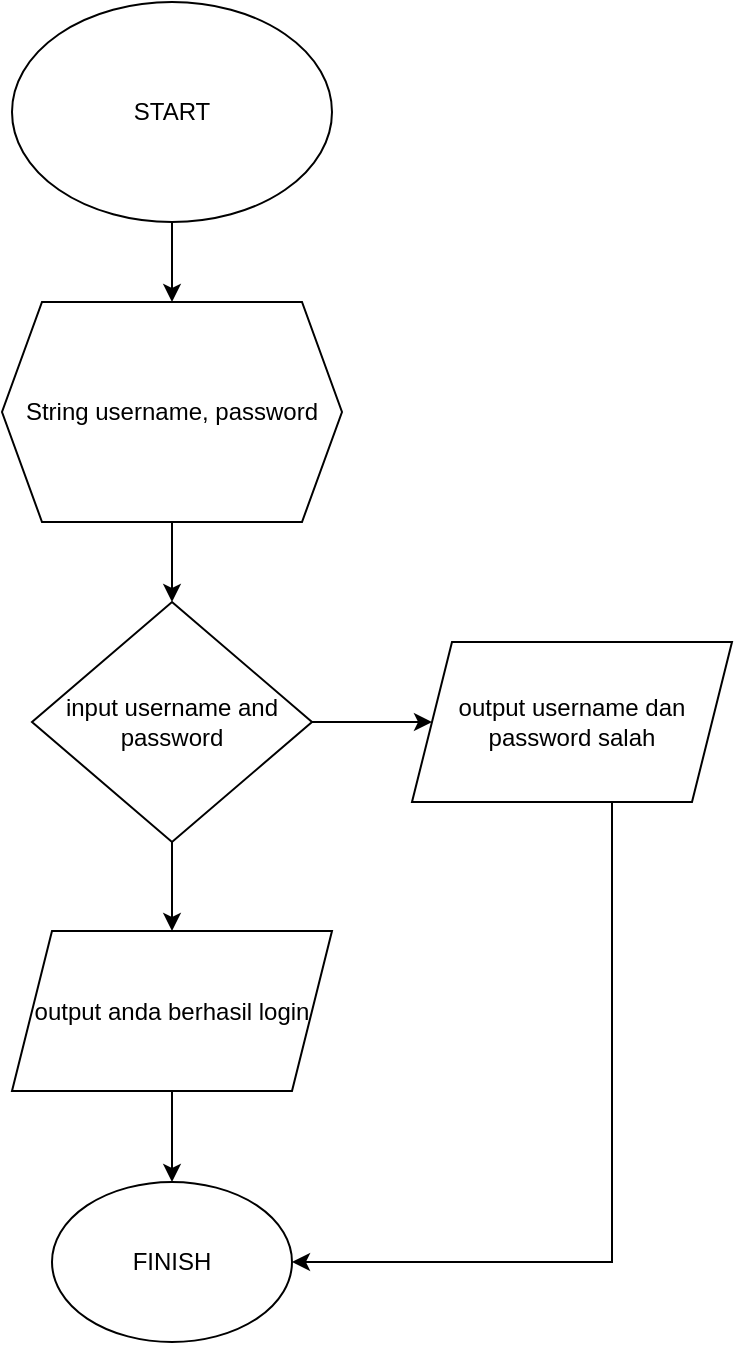 <mxfile version="22.0.0" type="device">
  <diagram name="Page-1" id="wfPxCudfdmNaddAcRzki">
    <mxGraphModel dx="1042" dy="569" grid="1" gridSize="10" guides="1" tooltips="1" connect="1" arrows="1" fold="1" page="1" pageScale="1" pageWidth="1169" pageHeight="827" math="0" shadow="0">
      <root>
        <mxCell id="0" />
        <mxCell id="1" parent="0" />
        <mxCell id="Tv342qbnqEpBoqay8Nz7-2" style="edgeStyle=orthogonalEdgeStyle;rounded=0;orthogonalLoop=1;jettySize=auto;html=1;" edge="1" parent="1" source="Tv342qbnqEpBoqay8Nz7-1" target="Tv342qbnqEpBoqay8Nz7-3">
          <mxGeometry relative="1" as="geometry">
            <mxPoint x="490" y="190" as="targetPoint" />
          </mxGeometry>
        </mxCell>
        <mxCell id="Tv342qbnqEpBoqay8Nz7-1" value="START" style="ellipse;whiteSpace=wrap;html=1;" vertex="1" parent="1">
          <mxGeometry x="410" y="40" width="160" height="110" as="geometry" />
        </mxCell>
        <mxCell id="Tv342qbnqEpBoqay8Nz7-6" style="edgeStyle=orthogonalEdgeStyle;rounded=0;orthogonalLoop=1;jettySize=auto;html=1;entryX=0.5;entryY=0;entryDx=0;entryDy=0;" edge="1" parent="1" source="Tv342qbnqEpBoqay8Nz7-3" target="Tv342qbnqEpBoqay8Nz7-5">
          <mxGeometry relative="1" as="geometry" />
        </mxCell>
        <mxCell id="Tv342qbnqEpBoqay8Nz7-3" value="String username, password" style="shape=hexagon;perimeter=hexagonPerimeter2;whiteSpace=wrap;html=1;fixedSize=1;" vertex="1" parent="1">
          <mxGeometry x="405" y="190" width="170" height="110" as="geometry" />
        </mxCell>
        <mxCell id="Tv342qbnqEpBoqay8Nz7-7" style="edgeStyle=orthogonalEdgeStyle;rounded=0;orthogonalLoop=1;jettySize=auto;html=1;entryX=0.5;entryY=0;entryDx=0;entryDy=0;" edge="1" parent="1" source="Tv342qbnqEpBoqay8Nz7-5" target="Tv342qbnqEpBoqay8Nz7-8">
          <mxGeometry relative="1" as="geometry">
            <mxPoint x="490" y="500" as="targetPoint" />
          </mxGeometry>
        </mxCell>
        <mxCell id="Tv342qbnqEpBoqay8Nz7-10" style="edgeStyle=orthogonalEdgeStyle;rounded=0;orthogonalLoop=1;jettySize=auto;html=1;entryX=0;entryY=0.5;entryDx=0;entryDy=0;" edge="1" parent="1" source="Tv342qbnqEpBoqay8Nz7-5" target="Tv342qbnqEpBoqay8Nz7-9">
          <mxGeometry relative="1" as="geometry" />
        </mxCell>
        <mxCell id="Tv342qbnqEpBoqay8Nz7-5" value="input username and password" style="rhombus;whiteSpace=wrap;html=1;" vertex="1" parent="1">
          <mxGeometry x="420" y="340" width="140" height="120" as="geometry" />
        </mxCell>
        <mxCell id="Tv342qbnqEpBoqay8Nz7-12" style="edgeStyle=orthogonalEdgeStyle;rounded=0;orthogonalLoop=1;jettySize=auto;html=1;" edge="1" parent="1" source="Tv342qbnqEpBoqay8Nz7-8" target="Tv342qbnqEpBoqay8Nz7-11">
          <mxGeometry relative="1" as="geometry" />
        </mxCell>
        <mxCell id="Tv342qbnqEpBoqay8Nz7-8" value="output anda berhasil login" style="shape=parallelogram;perimeter=parallelogramPerimeter;whiteSpace=wrap;html=1;fixedSize=1;" vertex="1" parent="1">
          <mxGeometry x="410" y="504.5" width="160" height="80" as="geometry" />
        </mxCell>
        <mxCell id="Tv342qbnqEpBoqay8Nz7-14" style="edgeStyle=orthogonalEdgeStyle;rounded=0;orthogonalLoop=1;jettySize=auto;html=1;entryX=1;entryY=0.5;entryDx=0;entryDy=0;" edge="1" parent="1" source="Tv342qbnqEpBoqay8Nz7-9" target="Tv342qbnqEpBoqay8Nz7-11">
          <mxGeometry relative="1" as="geometry">
            <mxPoint x="690" y="530" as="targetPoint" />
            <Array as="points">
              <mxPoint x="710" y="670" />
            </Array>
          </mxGeometry>
        </mxCell>
        <mxCell id="Tv342qbnqEpBoqay8Nz7-9" value="output username dan password salah" style="shape=parallelogram;perimeter=parallelogramPerimeter;whiteSpace=wrap;html=1;fixedSize=1;" vertex="1" parent="1">
          <mxGeometry x="610" y="360" width="160" height="80" as="geometry" />
        </mxCell>
        <mxCell id="Tv342qbnqEpBoqay8Nz7-11" value="FINISH" style="ellipse;whiteSpace=wrap;html=1;" vertex="1" parent="1">
          <mxGeometry x="430" y="630" width="120" height="80" as="geometry" />
        </mxCell>
      </root>
    </mxGraphModel>
  </diagram>
</mxfile>
